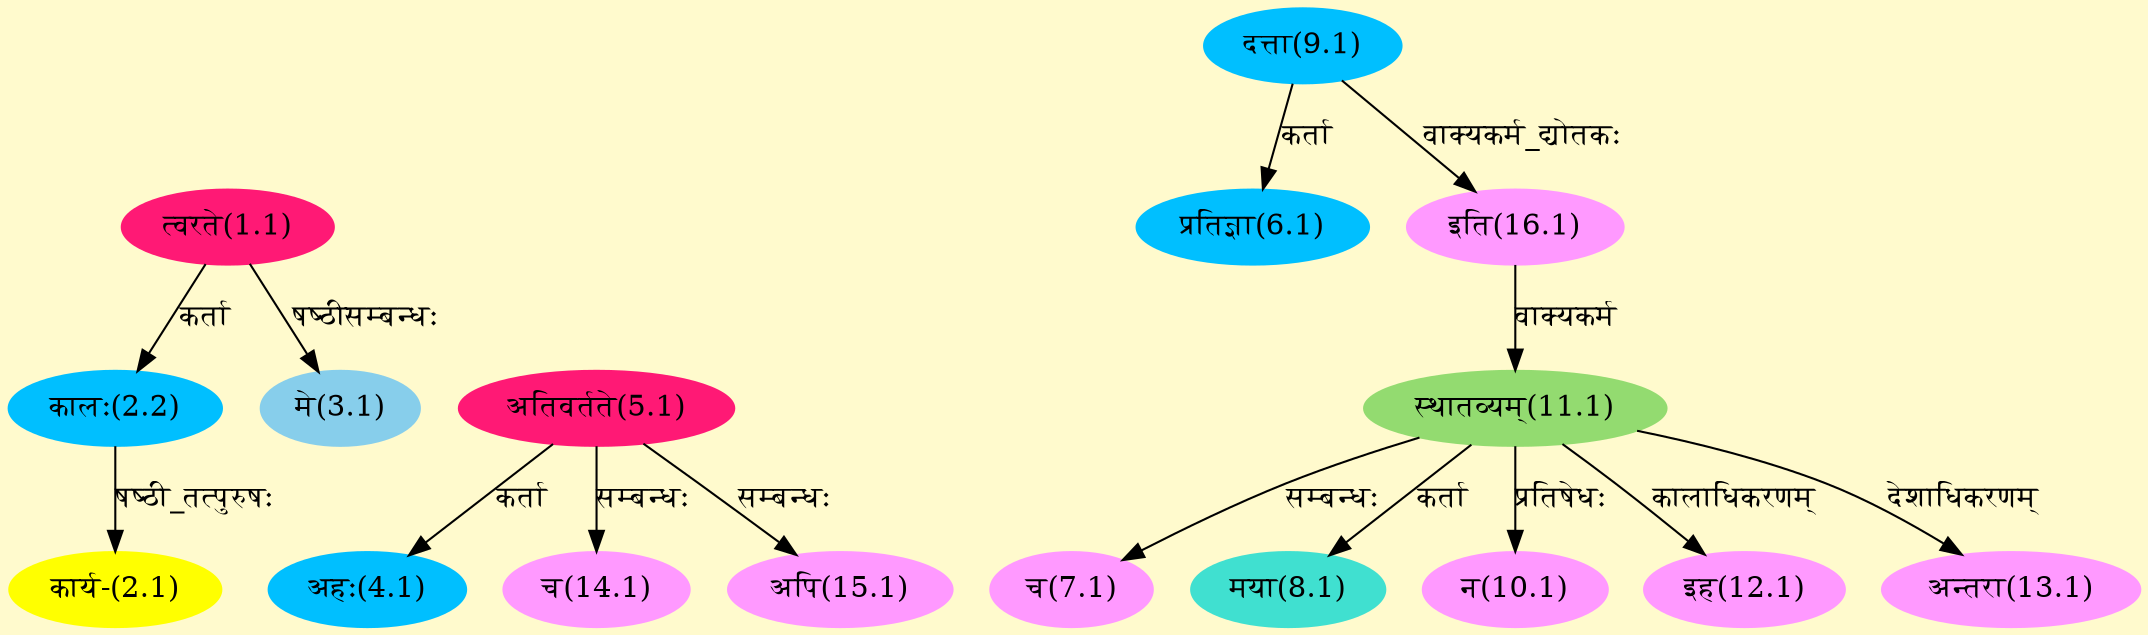 digraph G{
rankdir=BT;
 compound=true;
 bgcolor="lemonchiffon1";
Node1_1 [style=filled, color="#FF1975" label = "त्वरते(1.1)"]
Node [style=filled, color="" label = "()"]
Node2_1 [style=filled, color="#FFFF00" label = "कार्य-(2.1)"]
Node2_2 [style=filled, color="#00BFFF" label = "कालः(2.2)"]
Node3_1 [style=filled, color="#87CEEB" label = "मे(3.1)"]
Node4_1 [style=filled, color="#00BFFF" label = "अहः(4.1)"]
Node5_1 [style=filled, color="#FF1975" label = "अतिवर्तते(5.1)"]
Node6_1 [style=filled, color="#00BFFF" label = "प्रतिज्ञा(6.1)"]
Node9_1 [style=filled, color="#00BFFF" label = "दत्ता(9.1)"]
Node7_1 [style=filled, color="#FF99FF" label = "च(7.1)"]
Node11_1 [style=filled, color="#93DB70" label = "स्थातव्यम्(11.1)"]
Node8_1 [style=filled, color="#40E0D0" label = "मया(8.1)"]
Node10_1 [style=filled, color="#FF99FF" label = "न(10.1)"]
Node16_1 [style=filled, color="#FF99FF" label = "इति(16.1)"]
Node12_1 [style=filled, color="#FF99FF" label = "इह(12.1)"]
Node13_1 [style=filled, color="#FF99FF" label = "अन्तरा(13.1)"]
Node14_1 [style=filled, color="#FF99FF" label = "च(14.1)"]
Node15_1 [style=filled, color="#FF99FF" label = "अपि(15.1)"]
/* Start of Relations section */

Node2_1 -> Node2_2 [  label="षष्ठी_तत्पुरुषः"  dir="back" ]
Node2_2 -> Node1_1 [  label="कर्ता"  dir="back" ]
Node3_1 -> Node1_1 [  label="षष्ठीसम्बन्धः"  dir="back" ]
Node4_1 -> Node5_1 [  label="कर्ता"  dir="back" ]
Node6_1 -> Node9_1 [  label="कर्ता"  dir="back" ]
Node7_1 -> Node11_1 [  label="सम्बन्धः"  dir="back" ]
Node8_1 -> Node11_1 [  label="कर्ता"  dir="back" ]
Node10_1 -> Node11_1 [  label="प्रतिषेधः"  dir="back" ]
Node11_1 -> Node16_1 [  label="वाक्यकर्म"  dir="back" ]
Node12_1 -> Node11_1 [  label="कालाधिकरणम्"  dir="back" ]
Node13_1 -> Node11_1 [  label="देशाधिकरणम्"  dir="back" ]
Node14_1 -> Node5_1 [  label="सम्बन्धः"  dir="back" ]
Node15_1 -> Node5_1 [  label="सम्बन्धः"  dir="back" ]
Node16_1 -> Node9_1 [  label="वाक्यकर्म_द्योतकः"  dir="back" ]
}
